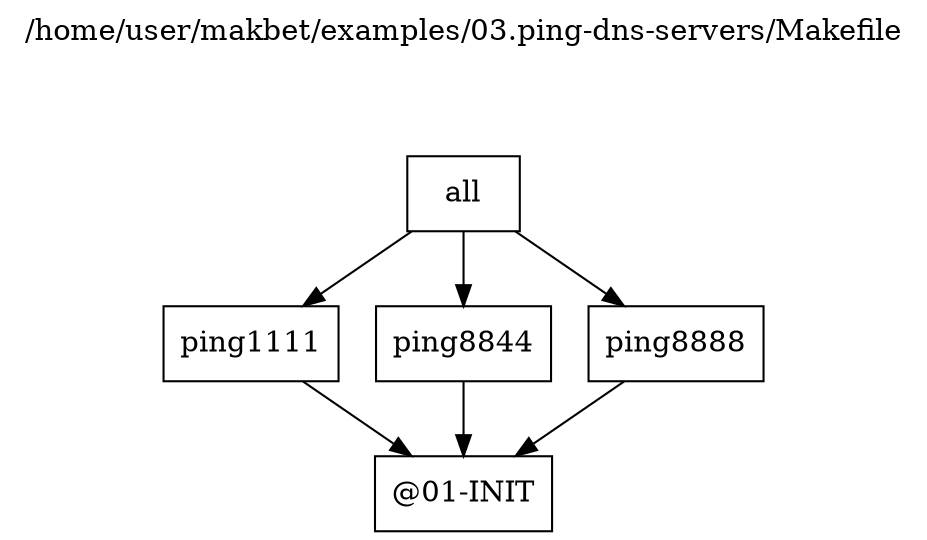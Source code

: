 digraph {

// This file has been generated by makbet heads/master-0-g88262d1
// Generation date: Wed 19 Aug 2020 01:21:07 AM CEST
// Input: /home/user/makbet/examples/03.ping-dns-servers/Makefile

// Graph title.
labelloc="t";
label="/home/user/makbet/examples/03.ping-dns-servers/Makefile\n\n\n\n"

// Node options.
node [shape=box];

"all" -> "ping1111";
"all" -> "ping8844";
"all" -> "ping8888";

"@01-INIT";

"ping1111" -> "@01-INIT";

"ping8844" -> "@01-INIT";

"ping8888" -> "@01-INIT";

}


// End of file
